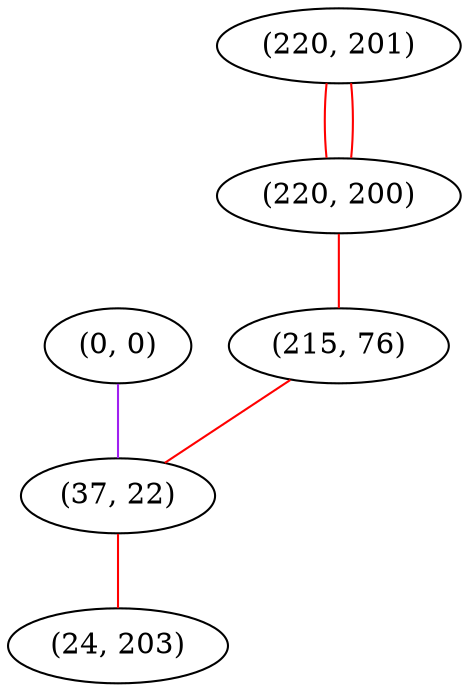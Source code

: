 graph "" {
"(0, 0)";
"(220, 201)";
"(220, 200)";
"(215, 76)";
"(37, 22)";
"(24, 203)";
"(0, 0)" -- "(37, 22)"  [color=purple, key=0, weight=4];
"(220, 201)" -- "(220, 200)"  [color=red, key=0, weight=1];
"(220, 201)" -- "(220, 200)"  [color=red, key=1, weight=1];
"(220, 200)" -- "(215, 76)"  [color=red, key=0, weight=1];
"(215, 76)" -- "(37, 22)"  [color=red, key=0, weight=1];
"(37, 22)" -- "(24, 203)"  [color=red, key=0, weight=1];
}
